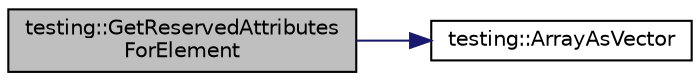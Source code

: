 digraph "testing::GetReservedAttributesForElement"
{
 // LATEX_PDF_SIZE
  bgcolor="transparent";
  edge [fontname="Helvetica",fontsize="10",labelfontname="Helvetica",labelfontsize="10"];
  node [fontname="Helvetica",fontsize="10",shape=record];
  rankdir="LR";
  Node1 [label="testing::GetReservedAttributes\lForElement",height=0.2,width=0.4,color="black", fillcolor="grey75", style="filled", fontcolor="black",tooltip=" "];
  Node1 -> Node2 [color="midnightblue",fontsize="10",style="solid",fontname="Helvetica"];
  Node2 [label="testing::ArrayAsVector",height=0.2,width=0.4,color="black",URL="$namespacetesting.html#a956d4c522454fa6dfd75b5bbbefe8f9e",tooltip=" "];
}
